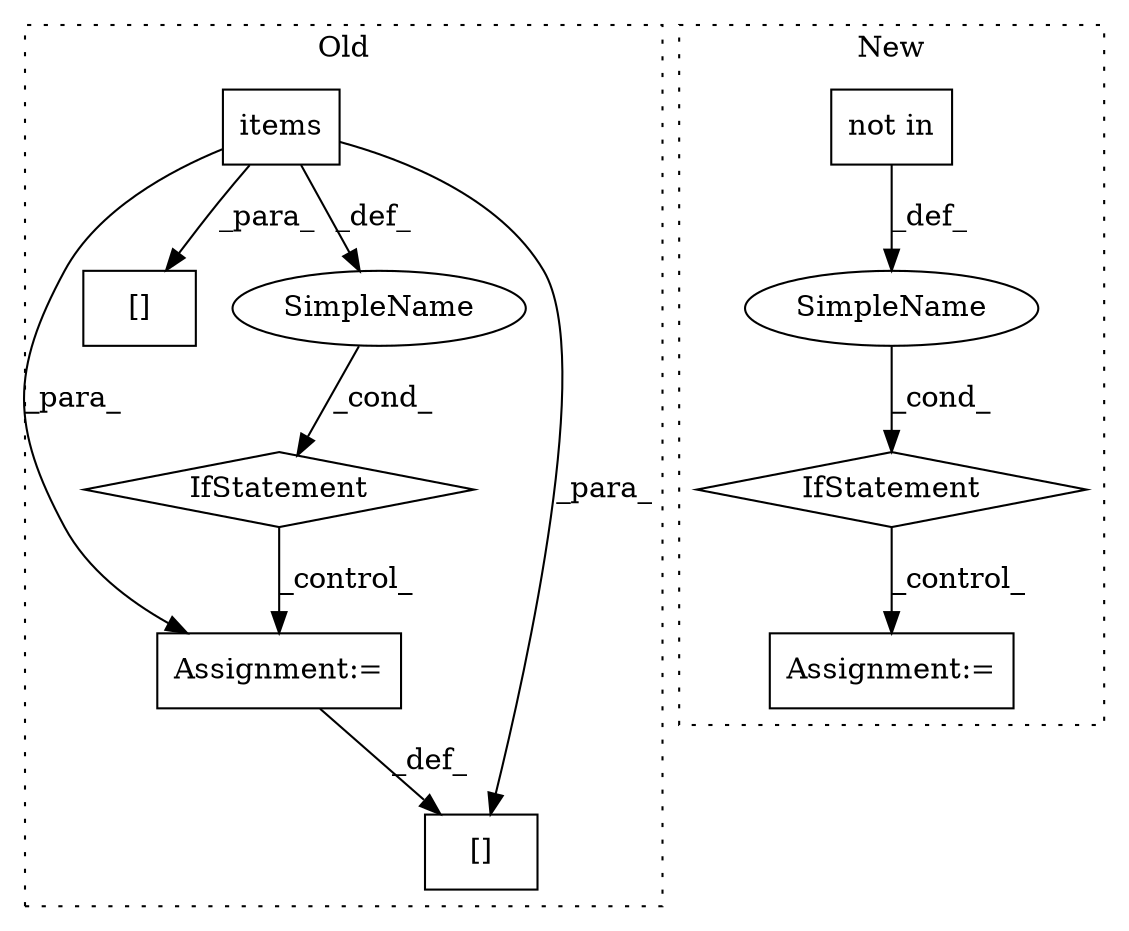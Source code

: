 digraph G {
subgraph cluster0 {
1 [label="items" a="32" s="1226" l="7" shape="box"];
6 [label="Assignment:=" a="7" s="1591" l="1" shape="box"];
7 [label="[]" a="2" s="1592,1616" l="13,1" shape="box"];
8 [label="IfStatement" a="25" s="1520,1557" l="10,2" shape="diamond"];
9 [label="[]" a="2" s="1569,1590" l="17,1" shape="box"];
10 [label="SimpleName" a="42" s="" l="" shape="ellipse"];
label = "Old";
style="dotted";
}
subgraph cluster1 {
2 [label="not in" a="108" s="1290" l="27" shape="box"];
3 [label="IfStatement" a="25" s="1280,1317" l="10,2" shape="diamond"];
4 [label="Assignment:=" a="7" s="1432" l="1" shape="box"];
5 [label="SimpleName" a="42" s="" l="" shape="ellipse"];
label = "New";
style="dotted";
}
1 -> 9 [label="_para_"];
1 -> 7 [label="_para_"];
1 -> 6 [label="_para_"];
1 -> 10 [label="_def_"];
2 -> 5 [label="_def_"];
3 -> 4 [label="_control_"];
5 -> 3 [label="_cond_"];
6 -> 9 [label="_def_"];
8 -> 6 [label="_control_"];
10 -> 8 [label="_cond_"];
}